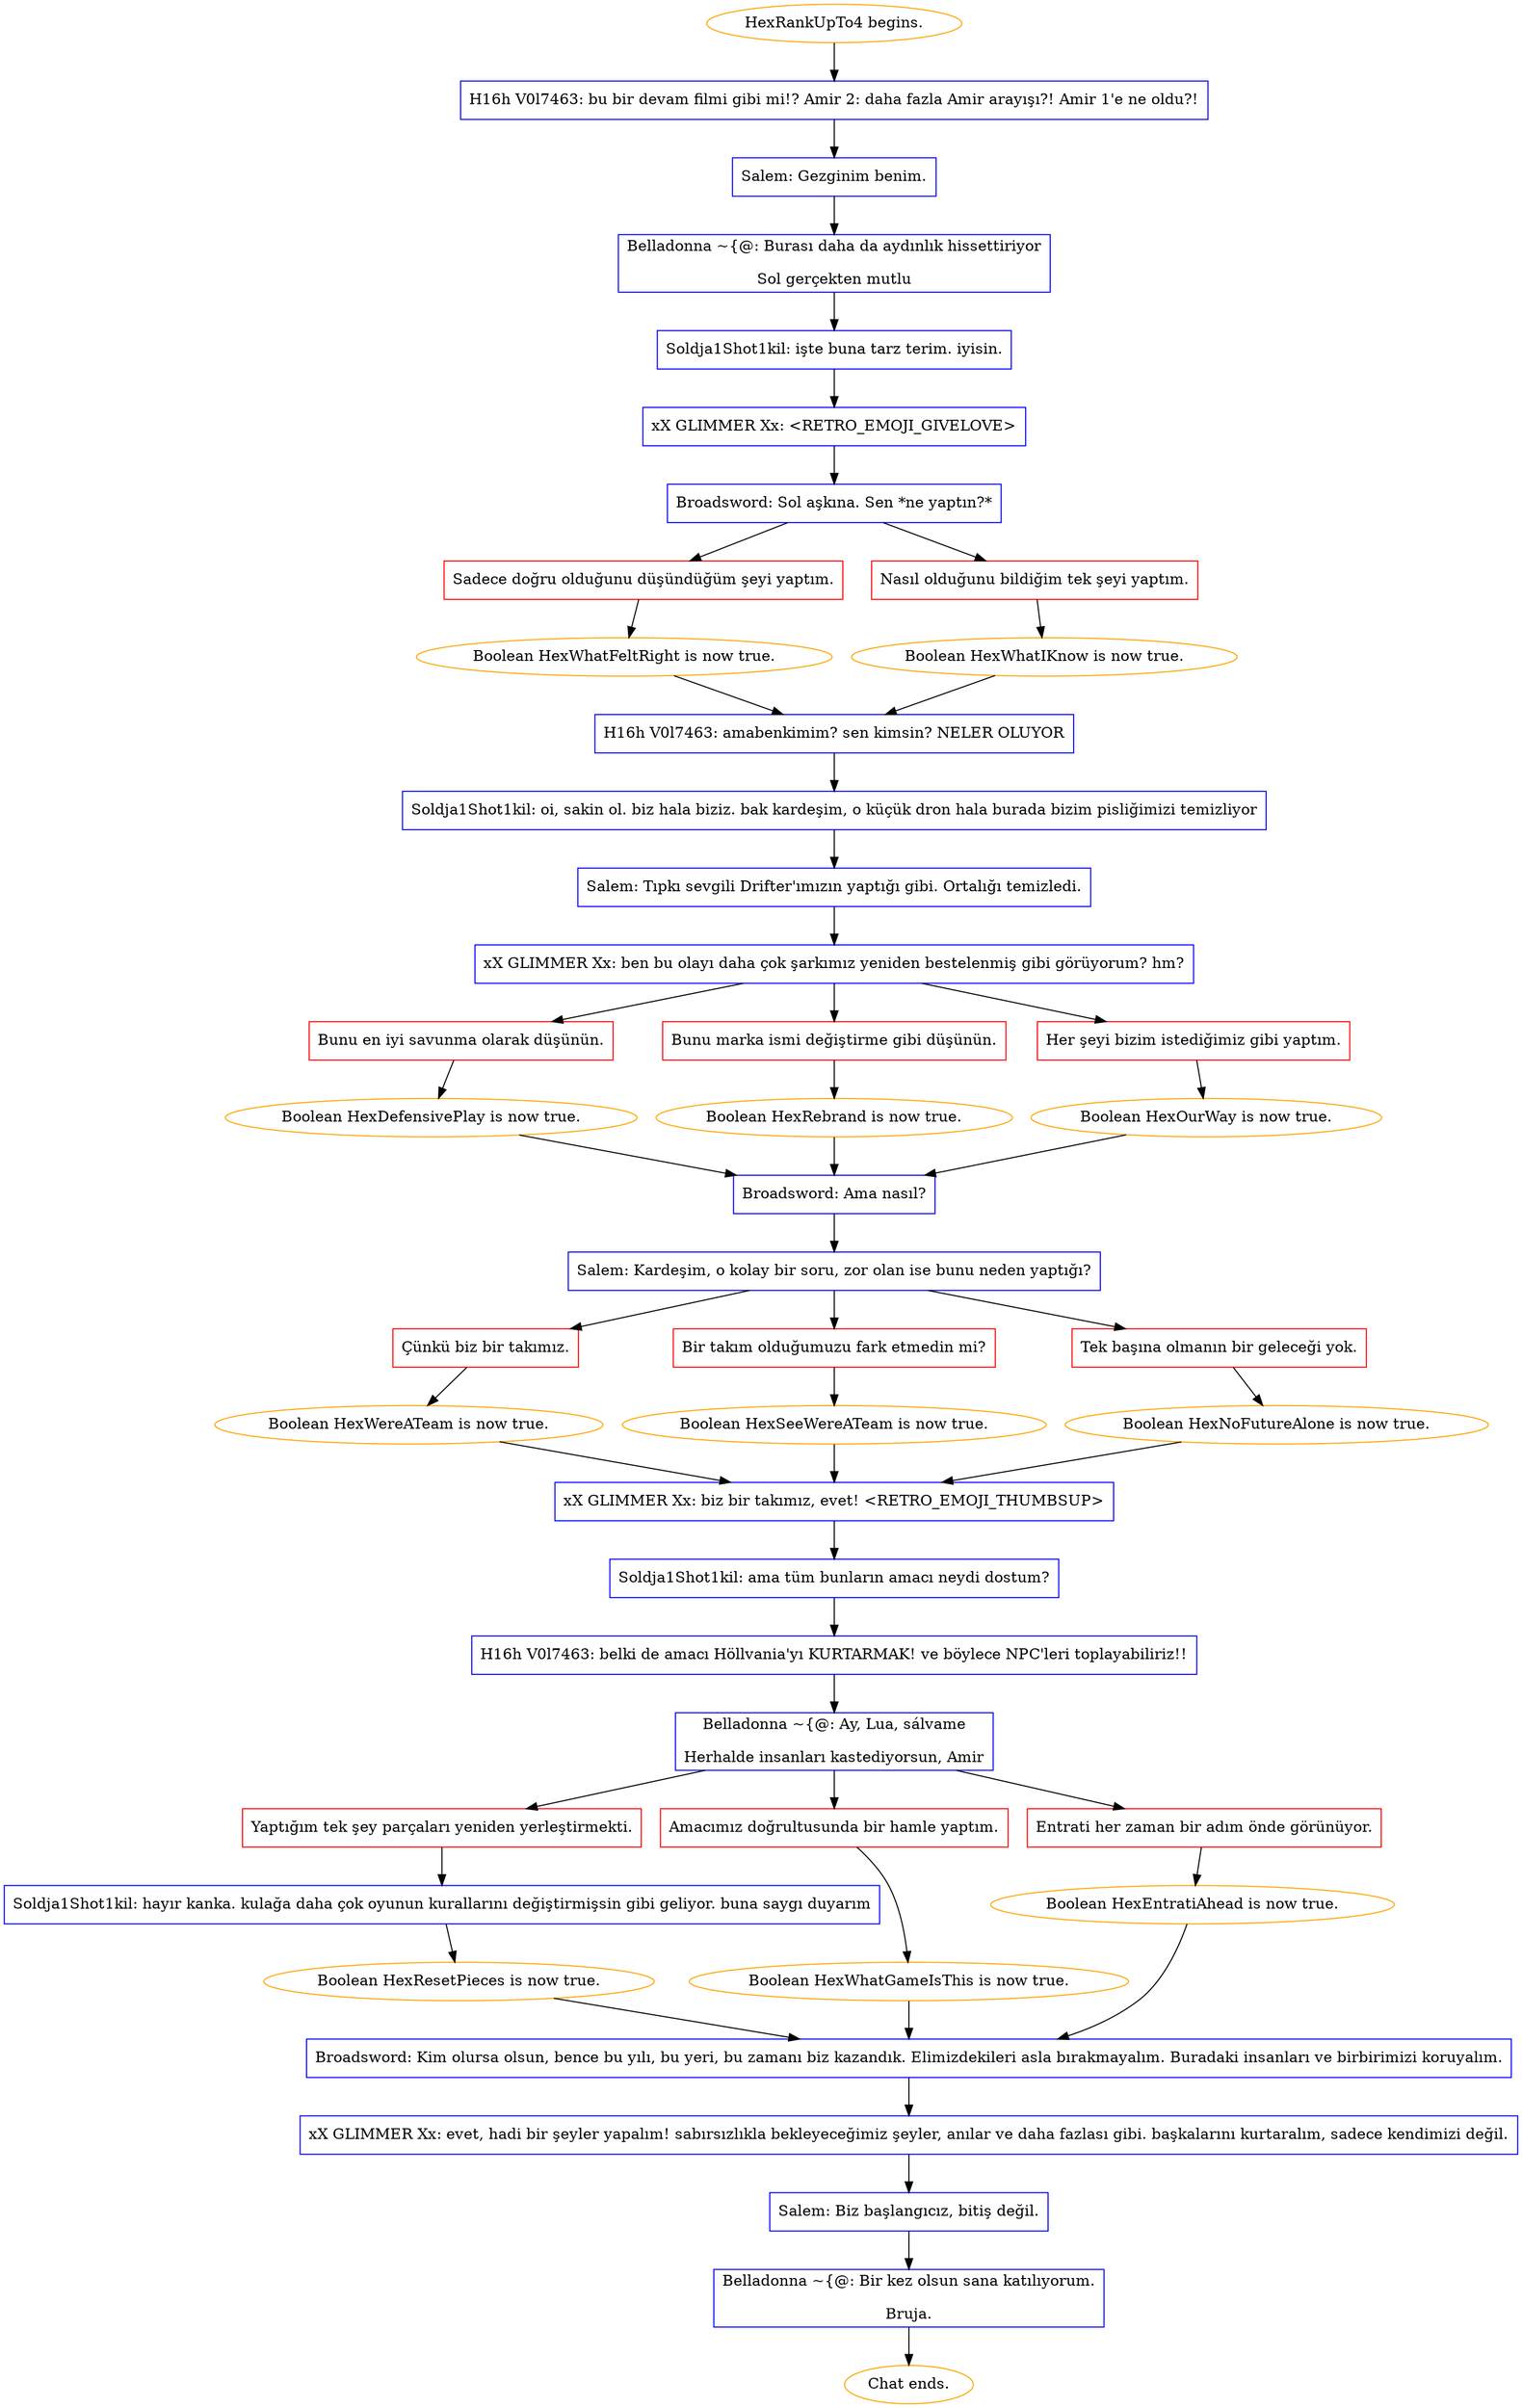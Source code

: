 digraph {
	"HexRankUpTo4 begins." [color=orange];
		"HexRankUpTo4 begins." -> j4077147957;
	j4077147957 [label="H16h V0l7463: bu bir devam filmi gibi mi!? Amir 2: daha fazla Amir arayışı?! Amir 1'e ne oldu?!",shape=box,color=blue];
		j4077147957 -> j4103390865;
	j4103390865 [label="Salem: Gezginim benim.",shape=box,color=blue];
		j4103390865 -> j826870647;
	j826870647 [label="Belladonna ~{@: Burası daha da aydınlık hissettiriyor
Sol gerçekten mutlu",shape=box,color=blue];
		j826870647 -> j3131538467;
	j3131538467 [label="Soldja1Shot1kil: işte buna tarz terim. iyisin.",shape=box,color=blue];
		j3131538467 -> j1113178847;
	j1113178847 [label="xX GLIMMER Xx: <RETRO_EMOJI_GIVELOVE>",shape=box,color=blue];
		j1113178847 -> j2293341199;
	j2293341199 [label="Broadsword: Sol aşkına. Sen *ne yaptın?*",shape=box,color=blue];
		j2293341199 -> j3246613095;
		j2293341199 -> j3179607938;
	j3246613095 [label="Sadece doğru olduğunu düşündüğüm şeyi yaptım.",shape=box,color=red];
		j3246613095 -> j1627177116;
	j3179607938 [label="Nasıl olduğunu bildiğim tek şeyi yaptım.",shape=box,color=red];
		j3179607938 -> j2814546933;
	j1627177116 [label="Boolean HexWhatFeltRight is now true.",color=orange];
		j1627177116 -> j2181595382;
	j2814546933 [label="Boolean HexWhatIKnow is now true.",color=orange];
		j2814546933 -> j2181595382;
	j2181595382 [label="H16h V0l7463: amabenkimim? sen kimsin? NELER OLUYOR",shape=box,color=blue];
		j2181595382 -> j3603427227;
	j3603427227 [label="Soldja1Shot1kil: oi, sakin ol. biz hala biziz. bak kardeşim, o küçük dron hala burada bizim pisliğimizi temizliyor",shape=box,color=blue];
		j3603427227 -> j2645799891;
	j2645799891 [label="Salem: Tıpkı sevgili Drifter'ımızın yaptığı gibi. Ortalığı temizledi.",shape=box,color=blue];
		j2645799891 -> j1572382032;
	j1572382032 [label="xX GLIMMER Xx: ben bu olayı daha çok şarkımız yeniden bestelenmiş gibi görüyorum? hm?",shape=box,color=blue];
		j1572382032 -> j3092834898;
		j1572382032 -> j4064408824;
		j1572382032 -> j556372960;
	j3092834898 [label="Bunu en iyi savunma olarak düşünün.",shape=box,color=red];
		j3092834898 -> j2406908358;
	j4064408824 [label="Bunu marka ismi değiştirme gibi düşünün.",shape=box,color=red];
		j4064408824 -> j2258170941;
	j556372960 [label="Her şeyi bizim istediğimiz gibi yaptım.",shape=box,color=red];
		j556372960 -> j2288746886;
	j2406908358 [label="Boolean HexDefensivePlay is now true.",color=orange];
		j2406908358 -> j3748716545;
	j2258170941 [label="Boolean HexRebrand is now true.",color=orange];
		j2258170941 -> j3748716545;
	j2288746886 [label="Boolean HexOurWay is now true.",color=orange];
		j2288746886 -> j3748716545;
	j3748716545 [label="Broadsword: Ama nasıl?",shape=box,color=blue];
		j3748716545 -> j630890036;
	j630890036 [label="Salem: Kardeşim, o kolay bir soru, zor olan ise bunu neden yaptığı?",shape=box,color=blue];
		j630890036 -> j771089653;
		j630890036 -> j1526119617;
		j630890036 -> j542074100;
	j771089653 [label="Çünkü biz bir takımız.",shape=box,color=red];
		j771089653 -> j587777351;
	j1526119617 [label="Bir takım olduğumuzu fark etmedin mi?",shape=box,color=red];
		j1526119617 -> j2536277230;
	j542074100 [label="Tek başına olmanın bir geleceği yok.",shape=box,color=red];
		j542074100 -> j169691214;
	j587777351 [label="Boolean HexWereATeam is now true.",color=orange];
		j587777351 -> j3864660373;
	j2536277230 [label="Boolean HexSeeWereATeam is now true.",color=orange];
		j2536277230 -> j3864660373;
	j169691214 [label="Boolean HexNoFutureAlone is now true.",color=orange];
		j169691214 -> j3864660373;
	j3864660373 [label="xX GLIMMER Xx: biz bir takımız, evet! <RETRO_EMOJI_THUMBSUP>",shape=box,color=blue];
		j3864660373 -> j1829317566;
	j1829317566 [label="Soldja1Shot1kil: ama tüm bunların amacı neydi dostum?",shape=box,color=blue];
		j1829317566 -> j3891761701;
	j3891761701 [label="H16h V0l7463: belki de amacı Höllvania'yı KURTARMAK! ve böylece NPC'leri toplayabiliriz!!",shape=box,color=blue];
		j3891761701 -> j1235744880;
	j1235744880 [label="Belladonna ~{@: Ay, Lua, sálvame
Herhalde insanları kastediyorsun, Amir",shape=box,color=blue];
		j1235744880 -> j3873173790;
		j1235744880 -> j3599328383;
		j1235744880 -> j2005994204;
	j3873173790 [label="Yaptığım tek şey parçaları yeniden yerleştirmekti.",shape=box,color=red];
		j3873173790 -> j1410182817;
	j3599328383 [label="Amacımız doğrultusunda bir hamle yaptım.",shape=box,color=red];
		j3599328383 -> j3007920221;
	j2005994204 [label="Entrati her zaman bir adım önde görünüyor.",shape=box,color=red];
		j2005994204 -> j1876417162;
	j1410182817 [label="Soldja1Shot1kil: hayır kanka. kulağa daha çok oyunun kurallarını değiştirmişsin gibi geliyor. buna saygı duyarım",shape=box,color=blue];
		j1410182817 -> j2353801145;
	j3007920221 [label="Boolean HexWhatGameIsThis is now true.",color=orange];
		j3007920221 -> j804801721;
	j1876417162 [label="Boolean HexEntratiAhead is now true.",color=orange];
		j1876417162 -> j804801721;
	j2353801145 [label="Boolean HexResetPieces is now true.",color=orange];
		j2353801145 -> j804801721;
	j804801721 [label="Broadsword: Kim olursa olsun, bence bu yılı, bu yeri, bu zamanı biz kazandık. Elimizdekileri asla bırakmayalım. Buradaki insanları ve birbirimizi koruyalım.",shape=box,color=blue];
		j804801721 -> j3226060490;
	j3226060490 [label="xX GLIMMER Xx: evet, hadi bir şeyler yapalım! sabırsızlıkla bekleyeceğimiz şeyler, anılar ve daha fazlası gibi. başkalarını kurtaralım, sadece kendimizi değil.",shape=box,color=blue];
		j3226060490 -> j310690147;
	j310690147 [label="Salem: Biz başlangıcız, bitiş değil.",shape=box,color=blue];
		j310690147 -> j1667590681;
	j1667590681 [label="Belladonna ~{@: Bir kez olsun sana katılıyorum.
Bruja.",shape=box,color=blue];
		j1667590681 -> "Chat ends.";
	"Chat ends." [color=orange];
}
